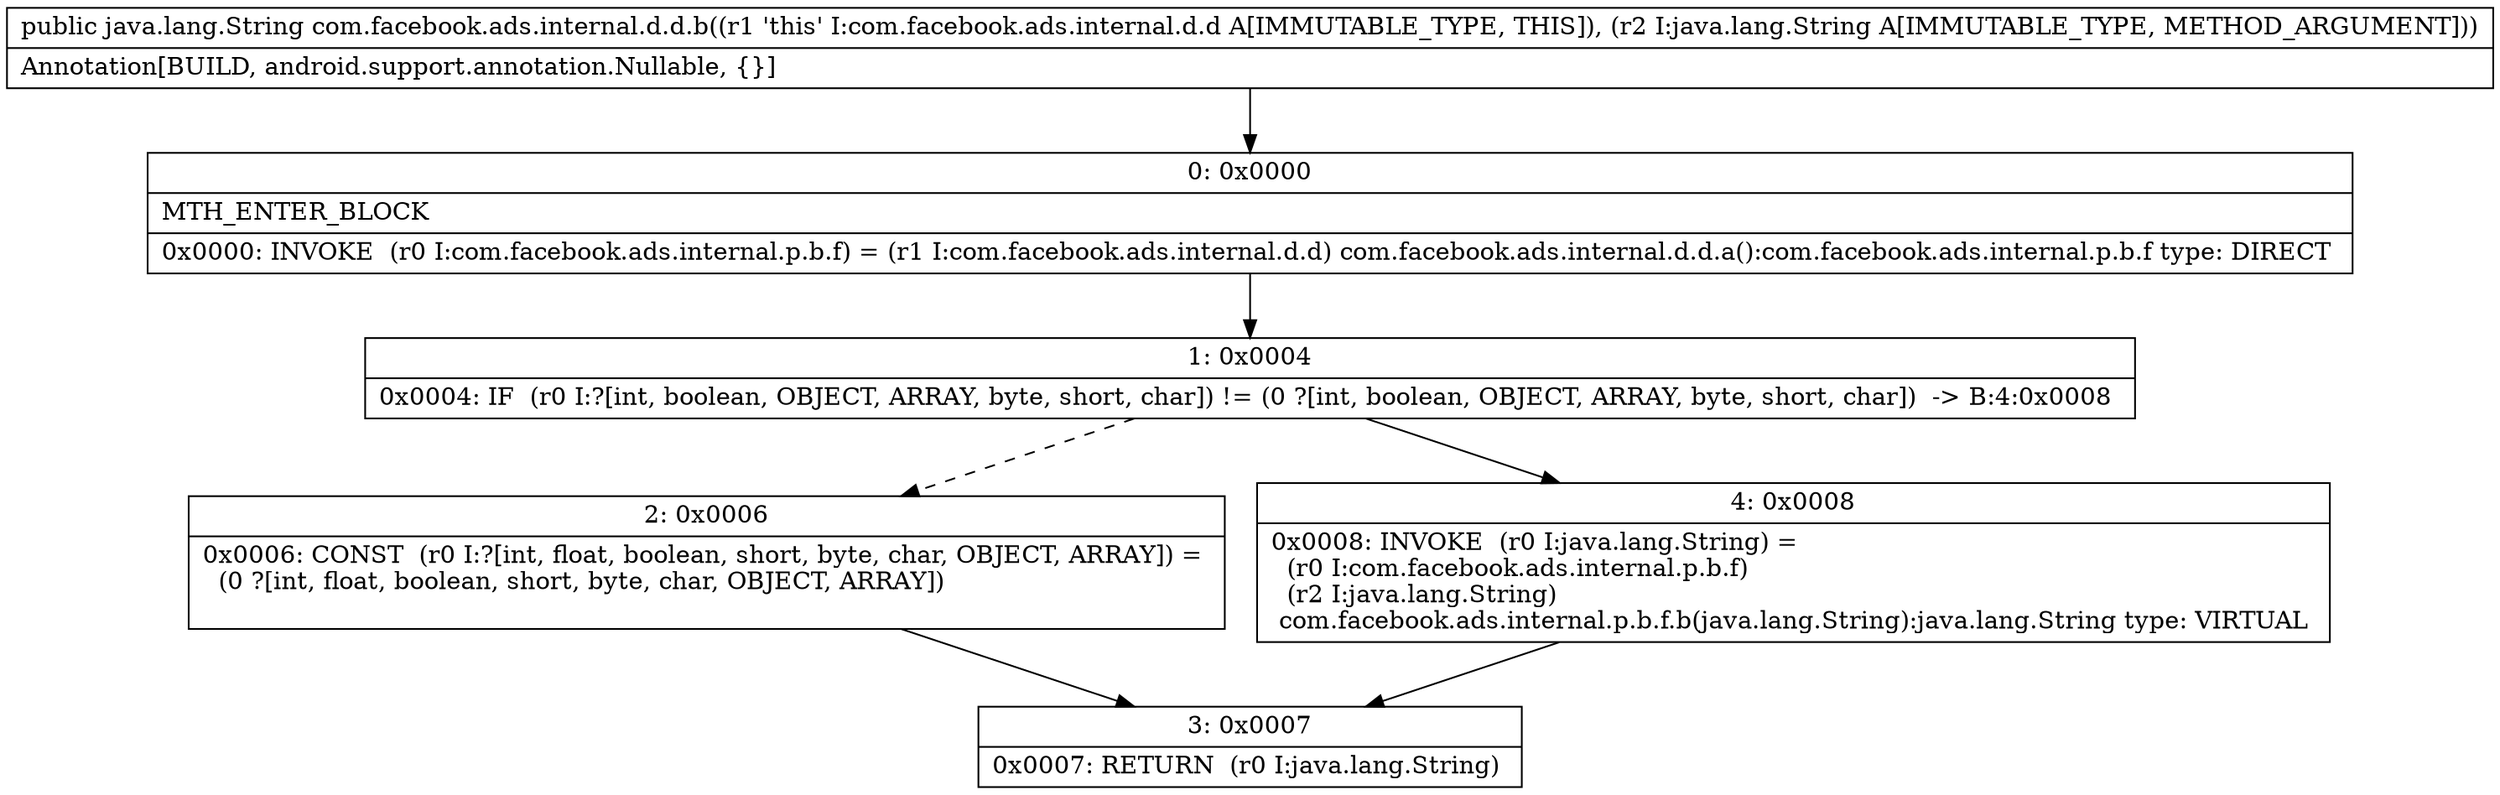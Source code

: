 digraph "CFG forcom.facebook.ads.internal.d.d.b(Ljava\/lang\/String;)Ljava\/lang\/String;" {
Node_0 [shape=record,label="{0\:\ 0x0000|MTH_ENTER_BLOCK\l|0x0000: INVOKE  (r0 I:com.facebook.ads.internal.p.b.f) = (r1 I:com.facebook.ads.internal.d.d) com.facebook.ads.internal.d.d.a():com.facebook.ads.internal.p.b.f type: DIRECT \l}"];
Node_1 [shape=record,label="{1\:\ 0x0004|0x0004: IF  (r0 I:?[int, boolean, OBJECT, ARRAY, byte, short, char]) != (0 ?[int, boolean, OBJECT, ARRAY, byte, short, char])  \-\> B:4:0x0008 \l}"];
Node_2 [shape=record,label="{2\:\ 0x0006|0x0006: CONST  (r0 I:?[int, float, boolean, short, byte, char, OBJECT, ARRAY]) = \l  (0 ?[int, float, boolean, short, byte, char, OBJECT, ARRAY])\l \l}"];
Node_3 [shape=record,label="{3\:\ 0x0007|0x0007: RETURN  (r0 I:java.lang.String) \l}"];
Node_4 [shape=record,label="{4\:\ 0x0008|0x0008: INVOKE  (r0 I:java.lang.String) = \l  (r0 I:com.facebook.ads.internal.p.b.f)\l  (r2 I:java.lang.String)\l com.facebook.ads.internal.p.b.f.b(java.lang.String):java.lang.String type: VIRTUAL \l}"];
MethodNode[shape=record,label="{public java.lang.String com.facebook.ads.internal.d.d.b((r1 'this' I:com.facebook.ads.internal.d.d A[IMMUTABLE_TYPE, THIS]), (r2 I:java.lang.String A[IMMUTABLE_TYPE, METHOD_ARGUMENT]))  | Annotation[BUILD, android.support.annotation.Nullable, \{\}]\l}"];
MethodNode -> Node_0;
Node_0 -> Node_1;
Node_1 -> Node_2[style=dashed];
Node_1 -> Node_4;
Node_2 -> Node_3;
Node_4 -> Node_3;
}

